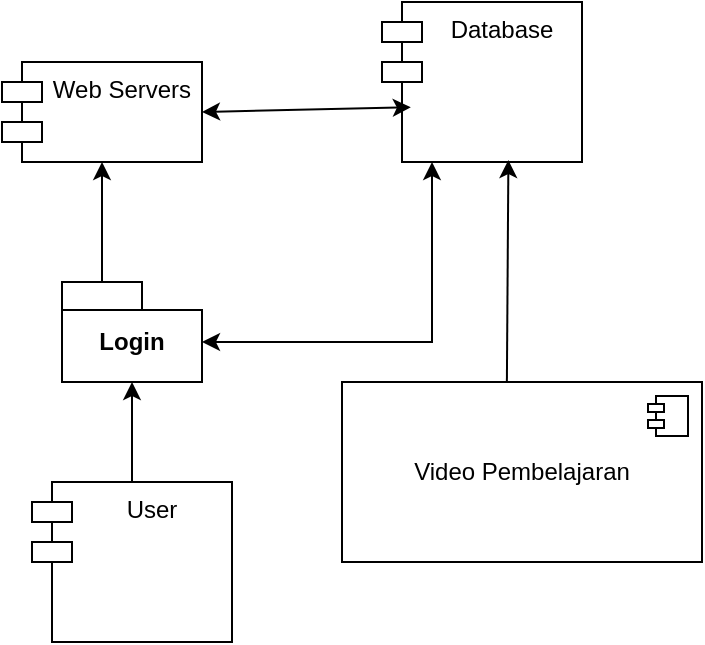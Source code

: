 <mxfile version="25.0.3">
  <diagram name="Page-1" id="dhjOXE2AvXDWaYsdJDQE">
    <mxGraphModel dx="1050" dy="557" grid="1" gridSize="10" guides="1" tooltips="1" connect="1" arrows="1" fold="1" page="1" pageScale="1" pageWidth="850" pageHeight="1100" math="0" shadow="0">
      <root>
        <mxCell id="0" />
        <mxCell id="1" parent="0" />
        <mxCell id="IctU7N9knGaHhoZyDTIU-1" value="Web Servers" style="shape=module;align=left;spacingLeft=20;align=center;verticalAlign=top;whiteSpace=wrap;html=1;" parent="1" vertex="1">
          <mxGeometry x="60" y="60" width="100" height="50" as="geometry" />
        </mxCell>
        <mxCell id="IctU7N9knGaHhoZyDTIU-2" value="Login" style="shape=folder;fontStyle=1;spacingTop=10;tabWidth=40;tabHeight=14;tabPosition=left;html=1;whiteSpace=wrap;" parent="1" vertex="1">
          <mxGeometry x="90" y="170" width="70" height="50" as="geometry" />
        </mxCell>
        <mxCell id="IctU7N9knGaHhoZyDTIU-3" value="Video Pembelajaran" style="html=1;dropTarget=0;whiteSpace=wrap;" parent="1" vertex="1">
          <mxGeometry x="230" y="220" width="180" height="90" as="geometry" />
        </mxCell>
        <mxCell id="IctU7N9knGaHhoZyDTIU-4" value="" style="shape=module;jettyWidth=8;jettyHeight=4;" parent="IctU7N9knGaHhoZyDTIU-3" vertex="1">
          <mxGeometry x="1" width="20" height="20" relative="1" as="geometry">
            <mxPoint x="-27" y="7" as="offset" />
          </mxGeometry>
        </mxCell>
        <mxCell id="qe0GWPUchXvKdONdLm0l-3" value="Database" style="shape=module;align=left;spacingLeft=20;align=center;verticalAlign=top;whiteSpace=wrap;html=1;" parent="1" vertex="1">
          <mxGeometry x="250" y="30" width="100" height="80" as="geometry" />
        </mxCell>
        <mxCell id="qe0GWPUchXvKdONdLm0l-4" value="User" style="shape=module;align=left;spacingLeft=20;align=center;verticalAlign=top;whiteSpace=wrap;html=1;" parent="1" vertex="1">
          <mxGeometry x="75" y="270" width="100" height="80" as="geometry" />
        </mxCell>
        <mxCell id="NkO9gVF_rOofzB6WHZbh-1" value="" style="endArrow=classic;startArrow=classic;html=1;rounded=0;exitX=1;exitY=0.5;exitDx=0;exitDy=0;entryX=0.144;entryY=0.658;entryDx=0;entryDy=0;entryPerimeter=0;" edge="1" parent="1" source="IctU7N9knGaHhoZyDTIU-1" target="qe0GWPUchXvKdONdLm0l-3">
          <mxGeometry width="50" height="50" relative="1" as="geometry">
            <mxPoint x="110" y="290" as="sourcePoint" />
            <mxPoint x="260" y="90" as="targetPoint" />
            <Array as="points" />
          </mxGeometry>
        </mxCell>
        <mxCell id="NkO9gVF_rOofzB6WHZbh-2" value="" style="endArrow=classic;startArrow=classic;html=1;rounded=0;entryX=0.25;entryY=1;entryDx=0;entryDy=0;" edge="1" parent="1" target="qe0GWPUchXvKdONdLm0l-3">
          <mxGeometry width="50" height="50" relative="1" as="geometry">
            <mxPoint x="160" y="200" as="sourcePoint" />
            <mxPoint x="200" y="110" as="targetPoint" />
            <Array as="points">
              <mxPoint x="275" y="200" />
            </Array>
          </mxGeometry>
        </mxCell>
        <mxCell id="NkO9gVF_rOofzB6WHZbh-3" value="" style="endArrow=classic;html=1;rounded=0;entryX=0.5;entryY=1;entryDx=0;entryDy=0;exitX=0;exitY=0;exitDx=20;exitDy=0;exitPerimeter=0;" edge="1" parent="1" source="IctU7N9knGaHhoZyDTIU-2" target="IctU7N9knGaHhoZyDTIU-1">
          <mxGeometry width="50" height="50" relative="1" as="geometry">
            <mxPoint x="90" y="190" as="sourcePoint" />
            <mxPoint x="140" y="140" as="targetPoint" />
          </mxGeometry>
        </mxCell>
        <mxCell id="NkO9gVF_rOofzB6WHZbh-4" value="" style="endArrow=classic;html=1;rounded=0;entryX=0.5;entryY=1;entryDx=0;entryDy=0;entryPerimeter=0;exitX=0.5;exitY=0;exitDx=0;exitDy=0;" edge="1" parent="1" source="qe0GWPUchXvKdONdLm0l-4" target="IctU7N9knGaHhoZyDTIU-2">
          <mxGeometry width="50" height="50" relative="1" as="geometry">
            <mxPoint x="160" y="330" as="sourcePoint" />
            <mxPoint x="210" y="280" as="targetPoint" />
          </mxGeometry>
        </mxCell>
        <mxCell id="NkO9gVF_rOofzB6WHZbh-5" value="" style="endArrow=classic;html=1;rounded=0;entryX=0.632;entryY=0.988;entryDx=0;entryDy=0;entryPerimeter=0;exitX=0.458;exitY=0.002;exitDx=0;exitDy=0;exitPerimeter=0;" edge="1" parent="1" source="IctU7N9knGaHhoZyDTIU-3" target="qe0GWPUchXvKdONdLm0l-3">
          <mxGeometry width="50" height="50" relative="1" as="geometry">
            <mxPoint x="313" y="210" as="sourcePoint" />
            <mxPoint x="360" y="190" as="targetPoint" />
          </mxGeometry>
        </mxCell>
      </root>
    </mxGraphModel>
  </diagram>
</mxfile>
